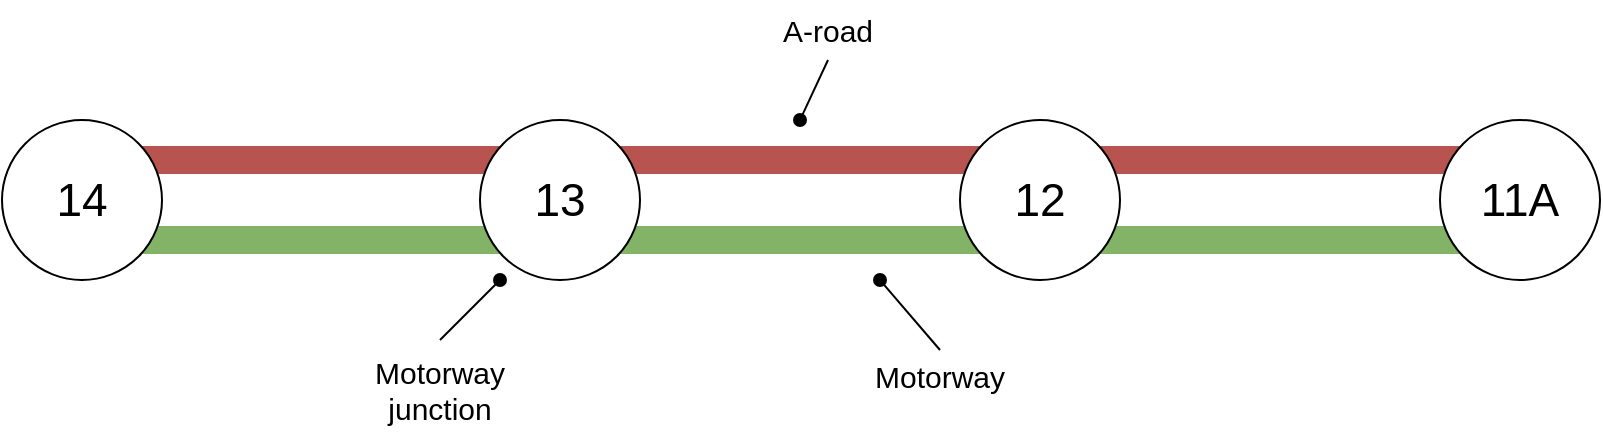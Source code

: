<mxfile version="22.1.2" type="device">
  <diagram name="Page-1" id="CM_rktC3kWUnCZqIV6ZL">
    <mxGraphModel dx="814" dy="511" grid="1" gridSize="10" guides="1" tooltips="1" connect="1" arrows="1" fold="1" page="1" pageScale="1" pageWidth="827" pageHeight="1169" math="1" shadow="0">
      <root>
        <mxCell id="0" />
        <mxCell id="1" parent="0" />
        <mxCell id="mXX0Gu69CXFKaSW1H1Vy-16" style="orthogonalLoop=1;jettySize=auto;html=1;strokeWidth=14;endArrow=none;endFill=0;fillColor=#d5e8d4;strokeColor=#82b366;shadow=0;" edge="1" parent="1">
          <mxGeometry relative="1" as="geometry">
            <mxPoint x="63" y="180" as="sourcePoint" />
            <mxPoint x="783" y="180" as="targetPoint" />
          </mxGeometry>
        </mxCell>
        <mxCell id="mXX0Gu69CXFKaSW1H1Vy-11" style="orthogonalLoop=1;jettySize=auto;html=1;strokeWidth=14;endArrow=none;endFill=0;fillColor=#f8cecc;strokeColor=#b85450;shadow=0;" edge="1" parent="1">
          <mxGeometry relative="1" as="geometry">
            <mxPoint x="53" y="140" as="sourcePoint" />
            <mxPoint x="773" y="140" as="targetPoint" />
          </mxGeometry>
        </mxCell>
        <mxCell id="mXX0Gu69CXFKaSW1H1Vy-10" value="&lt;font style=&quot;font-size: 23px;&quot;&gt;14&lt;/font&gt;" style="ellipse;whiteSpace=wrap;html=1;aspect=fixed;" vertex="1" parent="1">
          <mxGeometry x="14" y="120" width="80" height="80" as="geometry" />
        </mxCell>
        <mxCell id="mXX0Gu69CXFKaSW1H1Vy-1" value="&lt;font style=&quot;font-size: 23px;&quot;&gt;13&lt;/font&gt;" style="ellipse;whiteSpace=wrap;html=1;aspect=fixed;" vertex="1" parent="1">
          <mxGeometry x="253" y="120" width="80" height="80" as="geometry" />
        </mxCell>
        <mxCell id="mXX0Gu69CXFKaSW1H1Vy-2" value="&lt;font style=&quot;font-size: 23px;&quot;&gt;12&lt;/font&gt;" style="ellipse;whiteSpace=wrap;html=1;aspect=fixed;" vertex="1" parent="1">
          <mxGeometry x="493" y="120" width="80" height="80" as="geometry" />
        </mxCell>
        <mxCell id="mXX0Gu69CXFKaSW1H1Vy-15" value="&lt;font style=&quot;font-size: 23px;&quot;&gt;11A&lt;/font&gt;" style="ellipse;whiteSpace=wrap;html=1;aspect=fixed;" vertex="1" parent="1">
          <mxGeometry x="733" y="120" width="80" height="80" as="geometry" />
        </mxCell>
        <mxCell id="mXX0Gu69CXFKaSW1H1Vy-20" value="&lt;font style=&quot;font-size: 15px;&quot;&gt;Motorway junction&lt;/font&gt;" style="text;html=1;strokeColor=none;fillColor=none;align=center;verticalAlign=middle;whiteSpace=wrap;rounded=0;" vertex="1" parent="1">
          <mxGeometry x="193" y="230" width="80" height="50" as="geometry" />
        </mxCell>
        <mxCell id="mXX0Gu69CXFKaSW1H1Vy-22" value="" style="endArrow=oval;html=1;rounded=0;endFill=1;exitX=0.5;exitY=0;exitDx=0;exitDy=0;" edge="1" parent="1" source="mXX0Gu69CXFKaSW1H1Vy-20">
          <mxGeometry width="50" height="50" relative="1" as="geometry">
            <mxPoint x="213" y="250" as="sourcePoint" />
            <mxPoint x="263" y="200" as="targetPoint" />
          </mxGeometry>
        </mxCell>
        <mxCell id="mXX0Gu69CXFKaSW1H1Vy-23" value="&lt;font style=&quot;font-size: 15px;&quot;&gt;Motorway&lt;/font&gt;" style="text;html=1;strokeColor=none;fillColor=none;align=center;verticalAlign=middle;whiteSpace=wrap;rounded=0;" vertex="1" parent="1">
          <mxGeometry x="443" y="235" width="80" height="25" as="geometry" />
        </mxCell>
        <mxCell id="mXX0Gu69CXFKaSW1H1Vy-24" value="" style="endArrow=oval;html=1;rounded=0;endFill=1;exitX=0.5;exitY=0;exitDx=0;exitDy=0;" edge="1" parent="1" source="mXX0Gu69CXFKaSW1H1Vy-23">
          <mxGeometry width="50" height="50" relative="1" as="geometry">
            <mxPoint x="243" y="240" as="sourcePoint" />
            <mxPoint x="453" y="200" as="targetPoint" />
          </mxGeometry>
        </mxCell>
        <mxCell id="mXX0Gu69CXFKaSW1H1Vy-25" value="&lt;font style=&quot;font-size: 15px;&quot;&gt;A-road&lt;/font&gt;" style="text;html=1;strokeColor=none;fillColor=none;align=center;verticalAlign=middle;whiteSpace=wrap;rounded=0;" vertex="1" parent="1">
          <mxGeometry x="387" y="60" width="80" height="30" as="geometry" />
        </mxCell>
        <mxCell id="mXX0Gu69CXFKaSW1H1Vy-26" value="" style="endArrow=oval;html=1;rounded=0;endFill=1;exitX=0.5;exitY=1;exitDx=0;exitDy=0;" edge="1" parent="1" source="mXX0Gu69CXFKaSW1H1Vy-25">
          <mxGeometry width="50" height="50" relative="1" as="geometry">
            <mxPoint x="493" y="245" as="sourcePoint" />
            <mxPoint x="413" y="120" as="targetPoint" />
          </mxGeometry>
        </mxCell>
      </root>
    </mxGraphModel>
  </diagram>
</mxfile>
